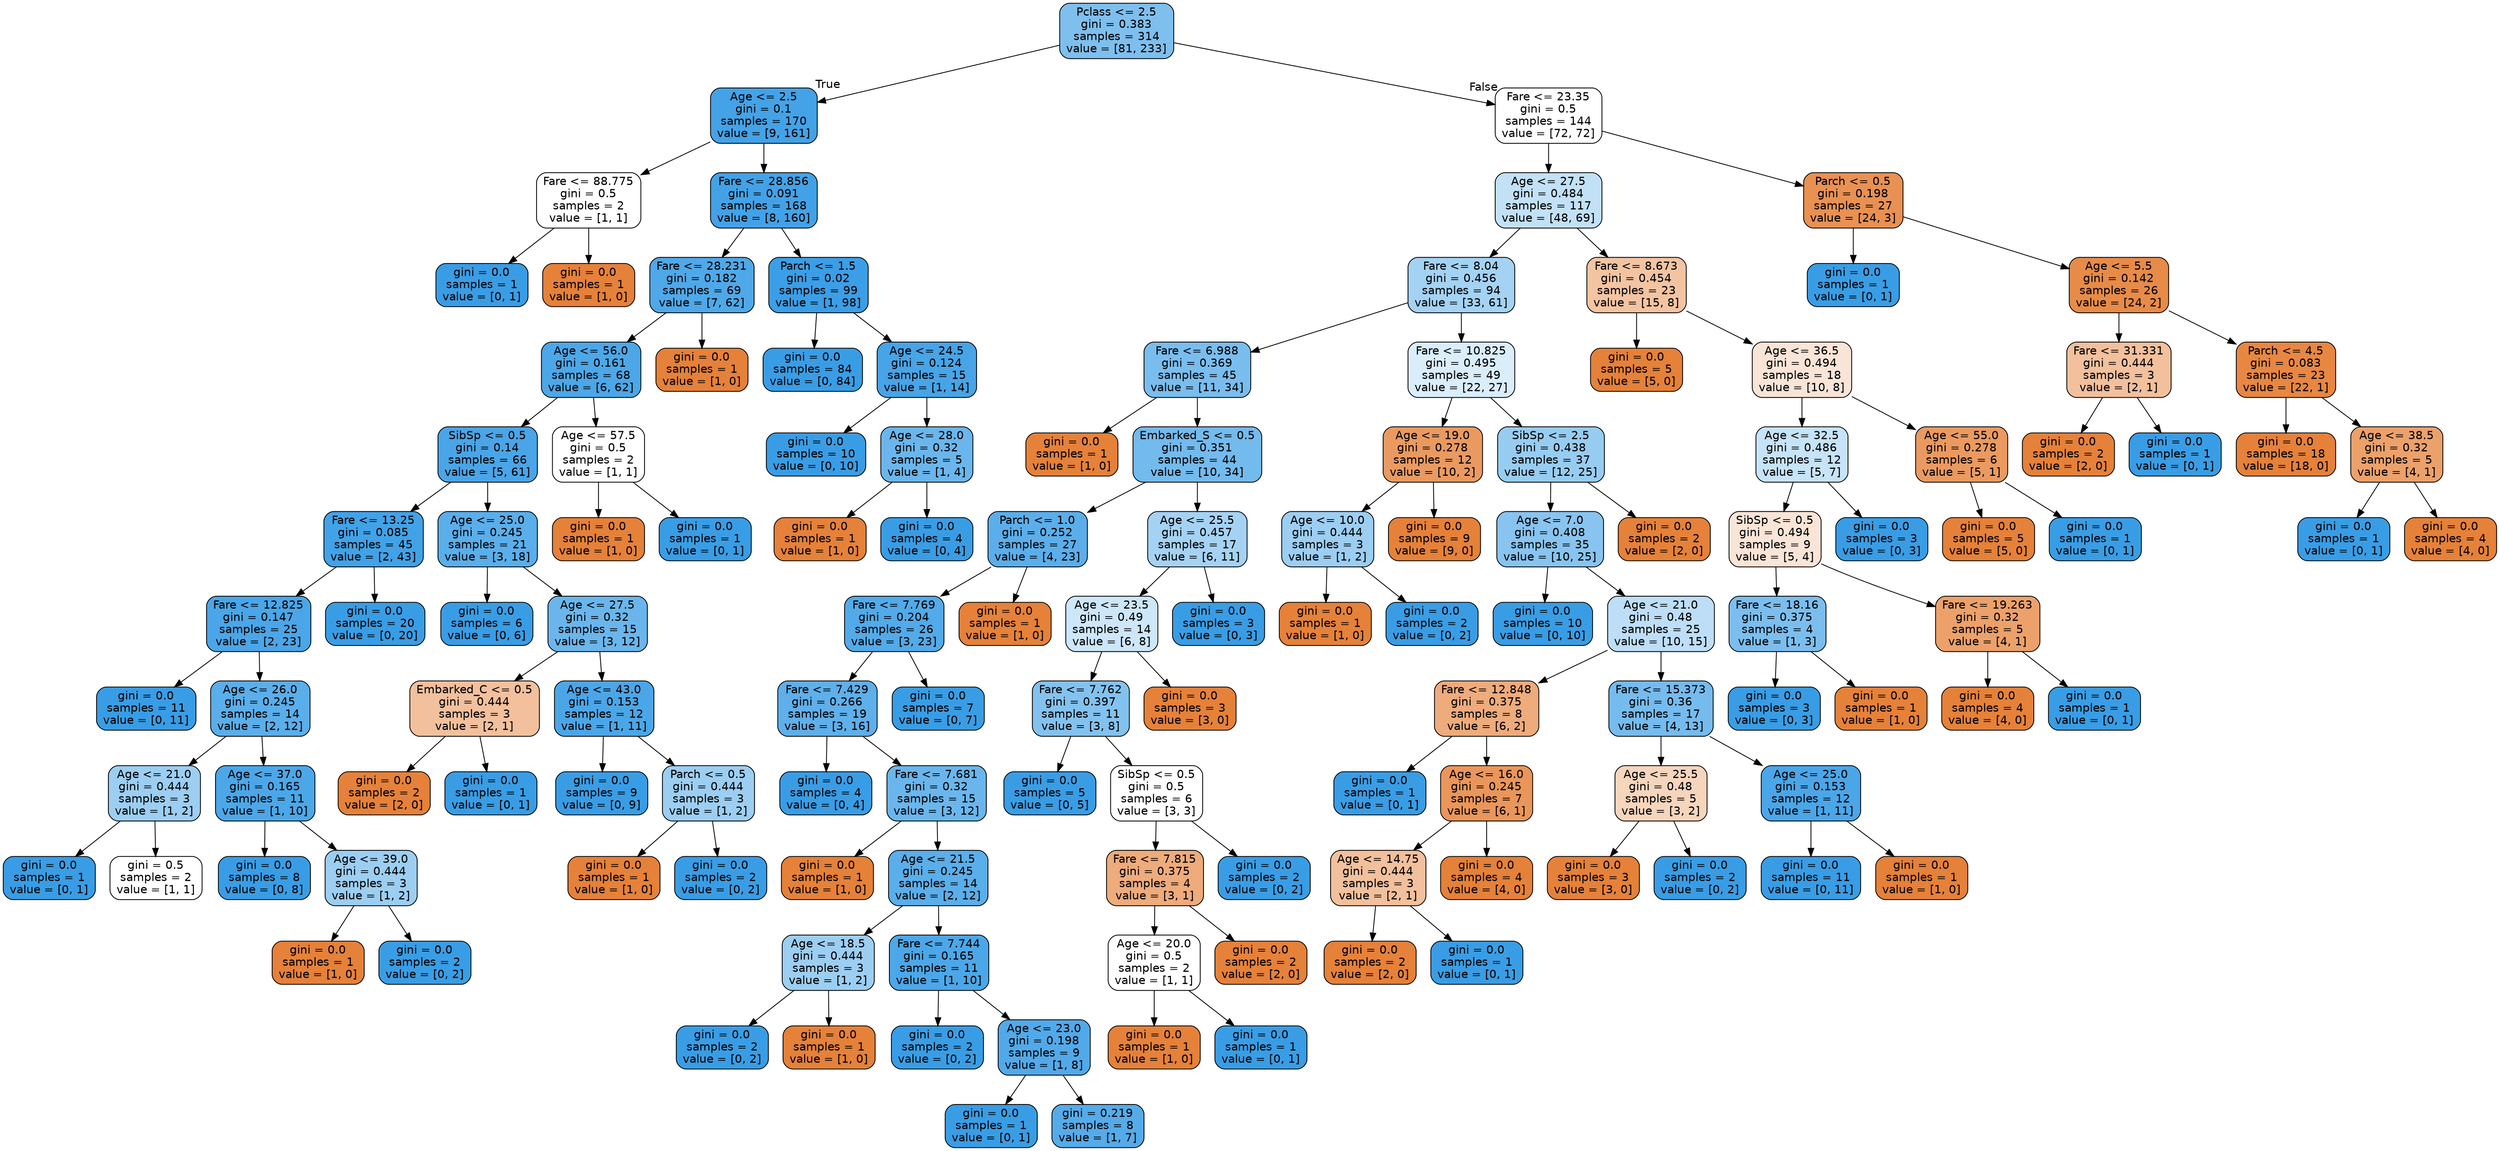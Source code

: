 digraph Tree {
node [shape=box, style="filled, rounded", color="black", fontname=helvetica] ;
edge [fontname=helvetica] ;
0 [label="Pclass <= 2.5\ngini = 0.383\nsamples = 314\nvalue = [81, 233]", fillcolor="#399de5a6"] ;
1 [label="Age <= 2.5\ngini = 0.1\nsamples = 170\nvalue = [9, 161]", fillcolor="#399de5f1"] ;
0 -> 1 [labeldistance=2.5, labelangle=45, headlabel="True"] ;
2 [label="Fare <= 88.775\ngini = 0.5\nsamples = 2\nvalue = [1, 1]", fillcolor="#e5813900"] ;
1 -> 2 ;
3 [label="gini = 0.0\nsamples = 1\nvalue = [0, 1]", fillcolor="#399de5ff"] ;
2 -> 3 ;
4 [label="gini = 0.0\nsamples = 1\nvalue = [1, 0]", fillcolor="#e58139ff"] ;
2 -> 4 ;
5 [label="Fare <= 28.856\ngini = 0.091\nsamples = 168\nvalue = [8, 160]", fillcolor="#399de5f2"] ;
1 -> 5 ;
6 [label="Fare <= 28.231\ngini = 0.182\nsamples = 69\nvalue = [7, 62]", fillcolor="#399de5e2"] ;
5 -> 6 ;
7 [label="Age <= 56.0\ngini = 0.161\nsamples = 68\nvalue = [6, 62]", fillcolor="#399de5e6"] ;
6 -> 7 ;
8 [label="SibSp <= 0.5\ngini = 0.14\nsamples = 66\nvalue = [5, 61]", fillcolor="#399de5ea"] ;
7 -> 8 ;
9 [label="Fare <= 13.25\ngini = 0.085\nsamples = 45\nvalue = [2, 43]", fillcolor="#399de5f3"] ;
8 -> 9 ;
10 [label="Fare <= 12.825\ngini = 0.147\nsamples = 25\nvalue = [2, 23]", fillcolor="#399de5e9"] ;
9 -> 10 ;
11 [label="gini = 0.0\nsamples = 11\nvalue = [0, 11]", fillcolor="#399de5ff"] ;
10 -> 11 ;
12 [label="Age <= 26.0\ngini = 0.245\nsamples = 14\nvalue = [2, 12]", fillcolor="#399de5d4"] ;
10 -> 12 ;
13 [label="Age <= 21.0\ngini = 0.444\nsamples = 3\nvalue = [1, 2]", fillcolor="#399de57f"] ;
12 -> 13 ;
14 [label="gini = 0.0\nsamples = 1\nvalue = [0, 1]", fillcolor="#399de5ff"] ;
13 -> 14 ;
15 [label="gini = 0.5\nsamples = 2\nvalue = [1, 1]", fillcolor="#e5813900"] ;
13 -> 15 ;
16 [label="Age <= 37.0\ngini = 0.165\nsamples = 11\nvalue = [1, 10]", fillcolor="#399de5e6"] ;
12 -> 16 ;
17 [label="gini = 0.0\nsamples = 8\nvalue = [0, 8]", fillcolor="#399de5ff"] ;
16 -> 17 ;
18 [label="Age <= 39.0\ngini = 0.444\nsamples = 3\nvalue = [1, 2]", fillcolor="#399de57f"] ;
16 -> 18 ;
19 [label="gini = 0.0\nsamples = 1\nvalue = [1, 0]", fillcolor="#e58139ff"] ;
18 -> 19 ;
20 [label="gini = 0.0\nsamples = 2\nvalue = [0, 2]", fillcolor="#399de5ff"] ;
18 -> 20 ;
21 [label="gini = 0.0\nsamples = 20\nvalue = [0, 20]", fillcolor="#399de5ff"] ;
9 -> 21 ;
22 [label="Age <= 25.0\ngini = 0.245\nsamples = 21\nvalue = [3, 18]", fillcolor="#399de5d4"] ;
8 -> 22 ;
23 [label="gini = 0.0\nsamples = 6\nvalue = [0, 6]", fillcolor="#399de5ff"] ;
22 -> 23 ;
24 [label="Age <= 27.5\ngini = 0.32\nsamples = 15\nvalue = [3, 12]", fillcolor="#399de5bf"] ;
22 -> 24 ;
25 [label="Embarked_C <= 0.5\ngini = 0.444\nsamples = 3\nvalue = [2, 1]", fillcolor="#e581397f"] ;
24 -> 25 ;
26 [label="gini = 0.0\nsamples = 2\nvalue = [2, 0]", fillcolor="#e58139ff"] ;
25 -> 26 ;
27 [label="gini = 0.0\nsamples = 1\nvalue = [0, 1]", fillcolor="#399de5ff"] ;
25 -> 27 ;
28 [label="Age <= 43.0\ngini = 0.153\nsamples = 12\nvalue = [1, 11]", fillcolor="#399de5e8"] ;
24 -> 28 ;
29 [label="gini = 0.0\nsamples = 9\nvalue = [0, 9]", fillcolor="#399de5ff"] ;
28 -> 29 ;
30 [label="Parch <= 0.5\ngini = 0.444\nsamples = 3\nvalue = [1, 2]", fillcolor="#399de57f"] ;
28 -> 30 ;
31 [label="gini = 0.0\nsamples = 1\nvalue = [1, 0]", fillcolor="#e58139ff"] ;
30 -> 31 ;
32 [label="gini = 0.0\nsamples = 2\nvalue = [0, 2]", fillcolor="#399de5ff"] ;
30 -> 32 ;
33 [label="Age <= 57.5\ngini = 0.5\nsamples = 2\nvalue = [1, 1]", fillcolor="#e5813900"] ;
7 -> 33 ;
34 [label="gini = 0.0\nsamples = 1\nvalue = [1, 0]", fillcolor="#e58139ff"] ;
33 -> 34 ;
35 [label="gini = 0.0\nsamples = 1\nvalue = [0, 1]", fillcolor="#399de5ff"] ;
33 -> 35 ;
36 [label="gini = 0.0\nsamples = 1\nvalue = [1, 0]", fillcolor="#e58139ff"] ;
6 -> 36 ;
37 [label="Parch <= 1.5\ngini = 0.02\nsamples = 99\nvalue = [1, 98]", fillcolor="#399de5fc"] ;
5 -> 37 ;
38 [label="gini = 0.0\nsamples = 84\nvalue = [0, 84]", fillcolor="#399de5ff"] ;
37 -> 38 ;
39 [label="Age <= 24.5\ngini = 0.124\nsamples = 15\nvalue = [1, 14]", fillcolor="#399de5ed"] ;
37 -> 39 ;
40 [label="gini = 0.0\nsamples = 10\nvalue = [0, 10]", fillcolor="#399de5ff"] ;
39 -> 40 ;
41 [label="Age <= 28.0\ngini = 0.32\nsamples = 5\nvalue = [1, 4]", fillcolor="#399de5bf"] ;
39 -> 41 ;
42 [label="gini = 0.0\nsamples = 1\nvalue = [1, 0]", fillcolor="#e58139ff"] ;
41 -> 42 ;
43 [label="gini = 0.0\nsamples = 4\nvalue = [0, 4]", fillcolor="#399de5ff"] ;
41 -> 43 ;
44 [label="Fare <= 23.35\ngini = 0.5\nsamples = 144\nvalue = [72, 72]", fillcolor="#e5813900"] ;
0 -> 44 [labeldistance=2.5, labelangle=-45, headlabel="False"] ;
45 [label="Age <= 27.5\ngini = 0.484\nsamples = 117\nvalue = [48, 69]", fillcolor="#399de54e"] ;
44 -> 45 ;
46 [label="Fare <= 8.04\ngini = 0.456\nsamples = 94\nvalue = [33, 61]", fillcolor="#399de575"] ;
45 -> 46 ;
47 [label="Fare <= 6.988\ngini = 0.369\nsamples = 45\nvalue = [11, 34]", fillcolor="#399de5ac"] ;
46 -> 47 ;
48 [label="gini = 0.0\nsamples = 1\nvalue = [1, 0]", fillcolor="#e58139ff"] ;
47 -> 48 ;
49 [label="Embarked_S <= 0.5\ngini = 0.351\nsamples = 44\nvalue = [10, 34]", fillcolor="#399de5b4"] ;
47 -> 49 ;
50 [label="Parch <= 1.0\ngini = 0.252\nsamples = 27\nvalue = [4, 23]", fillcolor="#399de5d3"] ;
49 -> 50 ;
51 [label="Fare <= 7.769\ngini = 0.204\nsamples = 26\nvalue = [3, 23]", fillcolor="#399de5de"] ;
50 -> 51 ;
52 [label="Fare <= 7.429\ngini = 0.266\nsamples = 19\nvalue = [3, 16]", fillcolor="#399de5cf"] ;
51 -> 52 ;
53 [label="gini = 0.0\nsamples = 4\nvalue = [0, 4]", fillcolor="#399de5ff"] ;
52 -> 53 ;
54 [label="Fare <= 7.681\ngini = 0.32\nsamples = 15\nvalue = [3, 12]", fillcolor="#399de5bf"] ;
52 -> 54 ;
55 [label="gini = 0.0\nsamples = 1\nvalue = [1, 0]", fillcolor="#e58139ff"] ;
54 -> 55 ;
56 [label="Age <= 21.5\ngini = 0.245\nsamples = 14\nvalue = [2, 12]", fillcolor="#399de5d4"] ;
54 -> 56 ;
57 [label="Age <= 18.5\ngini = 0.444\nsamples = 3\nvalue = [1, 2]", fillcolor="#399de57f"] ;
56 -> 57 ;
58 [label="gini = 0.0\nsamples = 2\nvalue = [0, 2]", fillcolor="#399de5ff"] ;
57 -> 58 ;
59 [label="gini = 0.0\nsamples = 1\nvalue = [1, 0]", fillcolor="#e58139ff"] ;
57 -> 59 ;
60 [label="Fare <= 7.744\ngini = 0.165\nsamples = 11\nvalue = [1, 10]", fillcolor="#399de5e6"] ;
56 -> 60 ;
61 [label="gini = 0.0\nsamples = 2\nvalue = [0, 2]", fillcolor="#399de5ff"] ;
60 -> 61 ;
62 [label="Age <= 23.0\ngini = 0.198\nsamples = 9\nvalue = [1, 8]", fillcolor="#399de5df"] ;
60 -> 62 ;
63 [label="gini = 0.0\nsamples = 1\nvalue = [0, 1]", fillcolor="#399de5ff"] ;
62 -> 63 ;
64 [label="gini = 0.219\nsamples = 8\nvalue = [1, 7]", fillcolor="#399de5db"] ;
62 -> 64 ;
65 [label="gini = 0.0\nsamples = 7\nvalue = [0, 7]", fillcolor="#399de5ff"] ;
51 -> 65 ;
66 [label="gini = 0.0\nsamples = 1\nvalue = [1, 0]", fillcolor="#e58139ff"] ;
50 -> 66 ;
67 [label="Age <= 25.5\ngini = 0.457\nsamples = 17\nvalue = [6, 11]", fillcolor="#399de574"] ;
49 -> 67 ;
68 [label="Age <= 23.5\ngini = 0.49\nsamples = 14\nvalue = [6, 8]", fillcolor="#399de540"] ;
67 -> 68 ;
69 [label="Fare <= 7.762\ngini = 0.397\nsamples = 11\nvalue = [3, 8]", fillcolor="#399de59f"] ;
68 -> 69 ;
70 [label="gini = 0.0\nsamples = 5\nvalue = [0, 5]", fillcolor="#399de5ff"] ;
69 -> 70 ;
71 [label="SibSp <= 0.5\ngini = 0.5\nsamples = 6\nvalue = [3, 3]", fillcolor="#e5813900"] ;
69 -> 71 ;
72 [label="Fare <= 7.815\ngini = 0.375\nsamples = 4\nvalue = [3, 1]", fillcolor="#e58139aa"] ;
71 -> 72 ;
73 [label="Age <= 20.0\ngini = 0.5\nsamples = 2\nvalue = [1, 1]", fillcolor="#e5813900"] ;
72 -> 73 ;
74 [label="gini = 0.0\nsamples = 1\nvalue = [1, 0]", fillcolor="#e58139ff"] ;
73 -> 74 ;
75 [label="gini = 0.0\nsamples = 1\nvalue = [0, 1]", fillcolor="#399de5ff"] ;
73 -> 75 ;
76 [label="gini = 0.0\nsamples = 2\nvalue = [2, 0]", fillcolor="#e58139ff"] ;
72 -> 76 ;
77 [label="gini = 0.0\nsamples = 2\nvalue = [0, 2]", fillcolor="#399de5ff"] ;
71 -> 77 ;
78 [label="gini = 0.0\nsamples = 3\nvalue = [3, 0]", fillcolor="#e58139ff"] ;
68 -> 78 ;
79 [label="gini = 0.0\nsamples = 3\nvalue = [0, 3]", fillcolor="#399de5ff"] ;
67 -> 79 ;
80 [label="Fare <= 10.825\ngini = 0.495\nsamples = 49\nvalue = [22, 27]", fillcolor="#399de52f"] ;
46 -> 80 ;
81 [label="Age <= 19.0\ngini = 0.278\nsamples = 12\nvalue = [10, 2]", fillcolor="#e58139cc"] ;
80 -> 81 ;
82 [label="Age <= 10.0\ngini = 0.444\nsamples = 3\nvalue = [1, 2]", fillcolor="#399de57f"] ;
81 -> 82 ;
83 [label="gini = 0.0\nsamples = 1\nvalue = [1, 0]", fillcolor="#e58139ff"] ;
82 -> 83 ;
84 [label="gini = 0.0\nsamples = 2\nvalue = [0, 2]", fillcolor="#399de5ff"] ;
82 -> 84 ;
85 [label="gini = 0.0\nsamples = 9\nvalue = [9, 0]", fillcolor="#e58139ff"] ;
81 -> 85 ;
86 [label="SibSp <= 2.5\ngini = 0.438\nsamples = 37\nvalue = [12, 25]", fillcolor="#399de585"] ;
80 -> 86 ;
87 [label="Age <= 7.0\ngini = 0.408\nsamples = 35\nvalue = [10, 25]", fillcolor="#399de599"] ;
86 -> 87 ;
88 [label="gini = 0.0\nsamples = 10\nvalue = [0, 10]", fillcolor="#399de5ff"] ;
87 -> 88 ;
89 [label="Age <= 21.0\ngini = 0.48\nsamples = 25\nvalue = [10, 15]", fillcolor="#399de555"] ;
87 -> 89 ;
90 [label="Fare <= 12.848\ngini = 0.375\nsamples = 8\nvalue = [6, 2]", fillcolor="#e58139aa"] ;
89 -> 90 ;
91 [label="gini = 0.0\nsamples = 1\nvalue = [0, 1]", fillcolor="#399de5ff"] ;
90 -> 91 ;
92 [label="Age <= 16.0\ngini = 0.245\nsamples = 7\nvalue = [6, 1]", fillcolor="#e58139d4"] ;
90 -> 92 ;
93 [label="Age <= 14.75\ngini = 0.444\nsamples = 3\nvalue = [2, 1]", fillcolor="#e581397f"] ;
92 -> 93 ;
94 [label="gini = 0.0\nsamples = 2\nvalue = [2, 0]", fillcolor="#e58139ff"] ;
93 -> 94 ;
95 [label="gini = 0.0\nsamples = 1\nvalue = [0, 1]", fillcolor="#399de5ff"] ;
93 -> 95 ;
96 [label="gini = 0.0\nsamples = 4\nvalue = [4, 0]", fillcolor="#e58139ff"] ;
92 -> 96 ;
97 [label="Fare <= 15.373\ngini = 0.36\nsamples = 17\nvalue = [4, 13]", fillcolor="#399de5b1"] ;
89 -> 97 ;
98 [label="Age <= 25.5\ngini = 0.48\nsamples = 5\nvalue = [3, 2]", fillcolor="#e5813955"] ;
97 -> 98 ;
99 [label="gini = 0.0\nsamples = 3\nvalue = [3, 0]", fillcolor="#e58139ff"] ;
98 -> 99 ;
100 [label="gini = 0.0\nsamples = 2\nvalue = [0, 2]", fillcolor="#399de5ff"] ;
98 -> 100 ;
101 [label="Age <= 25.0\ngini = 0.153\nsamples = 12\nvalue = [1, 11]", fillcolor="#399de5e8"] ;
97 -> 101 ;
102 [label="gini = 0.0\nsamples = 11\nvalue = [0, 11]", fillcolor="#399de5ff"] ;
101 -> 102 ;
103 [label="gini = 0.0\nsamples = 1\nvalue = [1, 0]", fillcolor="#e58139ff"] ;
101 -> 103 ;
104 [label="gini = 0.0\nsamples = 2\nvalue = [2, 0]", fillcolor="#e58139ff"] ;
86 -> 104 ;
105 [label="Fare <= 8.673\ngini = 0.454\nsamples = 23\nvalue = [15, 8]", fillcolor="#e5813977"] ;
45 -> 105 ;
106 [label="gini = 0.0\nsamples = 5\nvalue = [5, 0]", fillcolor="#e58139ff"] ;
105 -> 106 ;
107 [label="Age <= 36.5\ngini = 0.494\nsamples = 18\nvalue = [10, 8]", fillcolor="#e5813933"] ;
105 -> 107 ;
108 [label="Age <= 32.5\ngini = 0.486\nsamples = 12\nvalue = [5, 7]", fillcolor="#399de549"] ;
107 -> 108 ;
109 [label="SibSp <= 0.5\ngini = 0.494\nsamples = 9\nvalue = [5, 4]", fillcolor="#e5813933"] ;
108 -> 109 ;
110 [label="Fare <= 18.16\ngini = 0.375\nsamples = 4\nvalue = [1, 3]", fillcolor="#399de5aa"] ;
109 -> 110 ;
111 [label="gini = 0.0\nsamples = 3\nvalue = [0, 3]", fillcolor="#399de5ff"] ;
110 -> 111 ;
112 [label="gini = 0.0\nsamples = 1\nvalue = [1, 0]", fillcolor="#e58139ff"] ;
110 -> 112 ;
113 [label="Fare <= 19.263\ngini = 0.32\nsamples = 5\nvalue = [4, 1]", fillcolor="#e58139bf"] ;
109 -> 113 ;
114 [label="gini = 0.0\nsamples = 4\nvalue = [4, 0]", fillcolor="#e58139ff"] ;
113 -> 114 ;
115 [label="gini = 0.0\nsamples = 1\nvalue = [0, 1]", fillcolor="#399de5ff"] ;
113 -> 115 ;
116 [label="gini = 0.0\nsamples = 3\nvalue = [0, 3]", fillcolor="#399de5ff"] ;
108 -> 116 ;
117 [label="Age <= 55.0\ngini = 0.278\nsamples = 6\nvalue = [5, 1]", fillcolor="#e58139cc"] ;
107 -> 117 ;
118 [label="gini = 0.0\nsamples = 5\nvalue = [5, 0]", fillcolor="#e58139ff"] ;
117 -> 118 ;
119 [label="gini = 0.0\nsamples = 1\nvalue = [0, 1]", fillcolor="#399de5ff"] ;
117 -> 119 ;
120 [label="Parch <= 0.5\ngini = 0.198\nsamples = 27\nvalue = [24, 3]", fillcolor="#e58139df"] ;
44 -> 120 ;
121 [label="gini = 0.0\nsamples = 1\nvalue = [0, 1]", fillcolor="#399de5ff"] ;
120 -> 121 ;
122 [label="Age <= 5.5\ngini = 0.142\nsamples = 26\nvalue = [24, 2]", fillcolor="#e58139ea"] ;
120 -> 122 ;
123 [label="Fare <= 31.331\ngini = 0.444\nsamples = 3\nvalue = [2, 1]", fillcolor="#e581397f"] ;
122 -> 123 ;
124 [label="gini = 0.0\nsamples = 2\nvalue = [2, 0]", fillcolor="#e58139ff"] ;
123 -> 124 ;
125 [label="gini = 0.0\nsamples = 1\nvalue = [0, 1]", fillcolor="#399de5ff"] ;
123 -> 125 ;
126 [label="Parch <= 4.5\ngini = 0.083\nsamples = 23\nvalue = [22, 1]", fillcolor="#e58139f3"] ;
122 -> 126 ;
127 [label="gini = 0.0\nsamples = 18\nvalue = [18, 0]", fillcolor="#e58139ff"] ;
126 -> 127 ;
128 [label="Age <= 38.5\ngini = 0.32\nsamples = 5\nvalue = [4, 1]", fillcolor="#e58139bf"] ;
126 -> 128 ;
129 [label="gini = 0.0\nsamples = 1\nvalue = [0, 1]", fillcolor="#399de5ff"] ;
128 -> 129 ;
130 [label="gini = 0.0\nsamples = 4\nvalue = [4, 0]", fillcolor="#e58139ff"] ;
128 -> 130 ;
}